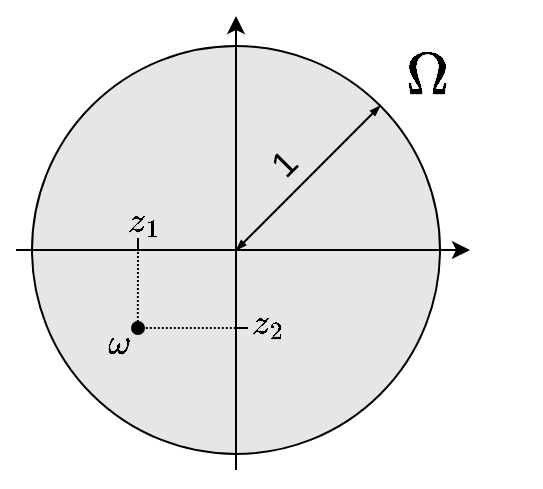<mxfile version="24.2.5" type="device">
  <diagram name="Página-1" id="E-DP9fMv0TR5NF7smadX">
    <mxGraphModel dx="1364" dy="843" grid="1" gridSize="6" guides="1" tooltips="1" connect="1" arrows="1" fold="1" page="1" pageScale="1" pageWidth="650" pageHeight="480" background="#ffffff" math="1" shadow="0">
      <root>
        <mxCell id="0" />
        <mxCell id="1" parent="0" />
        <mxCell id="xAZlT9sS_4fq85W6sB17-2" value="" style="ellipse;whiteSpace=wrap;html=1;aspect=fixed;fillColor=#E6E6E6;" parent="1" vertex="1">
          <mxGeometry x="40" y="25" width="204" height="204" as="geometry" />
        </mxCell>
        <mxCell id="xAZlT9sS_4fq85W6sB17-3" value="\(\Omega\)" style="text;html=1;align=center;verticalAlign=middle;whiteSpace=wrap;rounded=0;fontSize=25;" parent="1" vertex="1">
          <mxGeometry x="208" y="19" width="60" height="42" as="geometry" />
        </mxCell>
        <mxCell id="xAZlT9sS_4fq85W6sB17-4" value="" style="ellipse;whiteSpace=wrap;html=1;aspect=fixed;fillColor=#000000;" parent="1" vertex="1">
          <mxGeometry x="90" y="163" width="6" height="6" as="geometry" />
        </mxCell>
        <mxCell id="xAZlT9sS_4fq85W6sB17-6" value="" style="endArrow=blockThin;startArrow=blockThin;html=1;rounded=0;startFill=1;endFill=1;endSize=3;startSize=3;entryX=1;entryY=0;entryDx=0;entryDy=0;" parent="1" target="xAZlT9sS_4fq85W6sB17-2" edge="1">
          <mxGeometry width="50" height="50" relative="1" as="geometry">
            <mxPoint x="142" y="127.12" as="sourcePoint" />
            <mxPoint x="211.125" y="57.995" as="targetPoint" />
          </mxGeometry>
        </mxCell>
        <mxCell id="xAZlT9sS_4fq85W6sB17-7" value="1" style="edgeLabel;html=1;align=center;verticalAlign=middle;resizable=0;points=[];fontSize=18;rotation=-45;labelBackgroundColor=none;" parent="xAZlT9sS_4fq85W6sB17-6" vertex="1" connectable="0">
          <mxGeometry x="-0.159" y="2" relative="1" as="geometry">
            <mxPoint x="-5" y="-11" as="offset" />
          </mxGeometry>
        </mxCell>
        <mxCell id="xAZlT9sS_4fq85W6sB17-8" value="" style="endArrow=classic;html=1;rounded=0;" parent="1" edge="1">
          <mxGeometry width="50" height="50" relative="1" as="geometry">
            <mxPoint x="32" y="127" as="sourcePoint" />
            <mxPoint x="259" y="127" as="targetPoint" />
          </mxGeometry>
        </mxCell>
        <mxCell id="xAZlT9sS_4fq85W6sB17-9" value="" style="endArrow=classic;html=1;rounded=0;" parent="1" edge="1">
          <mxGeometry width="50" height="50" relative="1" as="geometry">
            <mxPoint x="142" y="237" as="sourcePoint" />
            <mxPoint x="142" y="10" as="targetPoint" />
          </mxGeometry>
        </mxCell>
        <mxCell id="xAZlT9sS_4fq85W6sB17-10" value="\(z_1\)" style="text;html=1;align=center;verticalAlign=middle;whiteSpace=wrap;rounded=0;fontSize=15;" parent="1" vertex="1">
          <mxGeometry x="66" y="91" width="60" height="42" as="geometry" />
        </mxCell>
        <mxCell id="xAZlT9sS_4fq85W6sB17-15" value="" style="endArrow=none;html=1;rounded=0;dashed=1;dashPattern=1 1;" parent="1" edge="1">
          <mxGeometry width="50" height="50" relative="1" as="geometry">
            <mxPoint x="92.9" y="163" as="sourcePoint" />
            <mxPoint x="93" y="127" as="targetPoint" />
          </mxGeometry>
        </mxCell>
        <mxCell id="xAZlT9sS_4fq85W6sB17-16" value="" style="endArrow=none;html=1;rounded=0;" parent="1" edge="1">
          <mxGeometry width="50" height="50" relative="1" as="geometry">
            <mxPoint x="93" y="127" as="sourcePoint" />
            <mxPoint x="93" y="121" as="targetPoint" />
          </mxGeometry>
        </mxCell>
        <mxCell id="xAZlT9sS_4fq85W6sB17-17" value="" style="endArrow=none;html=1;rounded=0;dashed=1;dashPattern=1 1;" parent="1" edge="1">
          <mxGeometry width="50" height="50" relative="1" as="geometry">
            <mxPoint x="96.9" y="166" as="sourcePoint" />
            <mxPoint x="142" y="166" as="targetPoint" />
          </mxGeometry>
        </mxCell>
        <mxCell id="xAZlT9sS_4fq85W6sB17-18" value="" style="endArrow=none;html=1;rounded=0;" parent="1" edge="1">
          <mxGeometry width="50" height="50" relative="1" as="geometry">
            <mxPoint x="148" y="166" as="sourcePoint" />
            <mxPoint x="142" y="166" as="targetPoint" />
          </mxGeometry>
        </mxCell>
        <mxCell id="xAZlT9sS_4fq85W6sB17-19" value="\(z_2\)" style="text;html=1;align=center;verticalAlign=middle;whiteSpace=wrap;rounded=0;fontSize=15;" parent="1" vertex="1">
          <mxGeometry x="128" y="142" width="60" height="42" as="geometry" />
        </mxCell>
        <mxCell id="xAZlT9sS_4fq85W6sB17-20" value="\(\omega\)" style="text;html=1;align=center;verticalAlign=middle;whiteSpace=wrap;rounded=0;fontSize=15;" parent="1" vertex="1">
          <mxGeometry x="54" y="152" width="60" height="42" as="geometry" />
        </mxCell>
      </root>
    </mxGraphModel>
  </diagram>
</mxfile>
